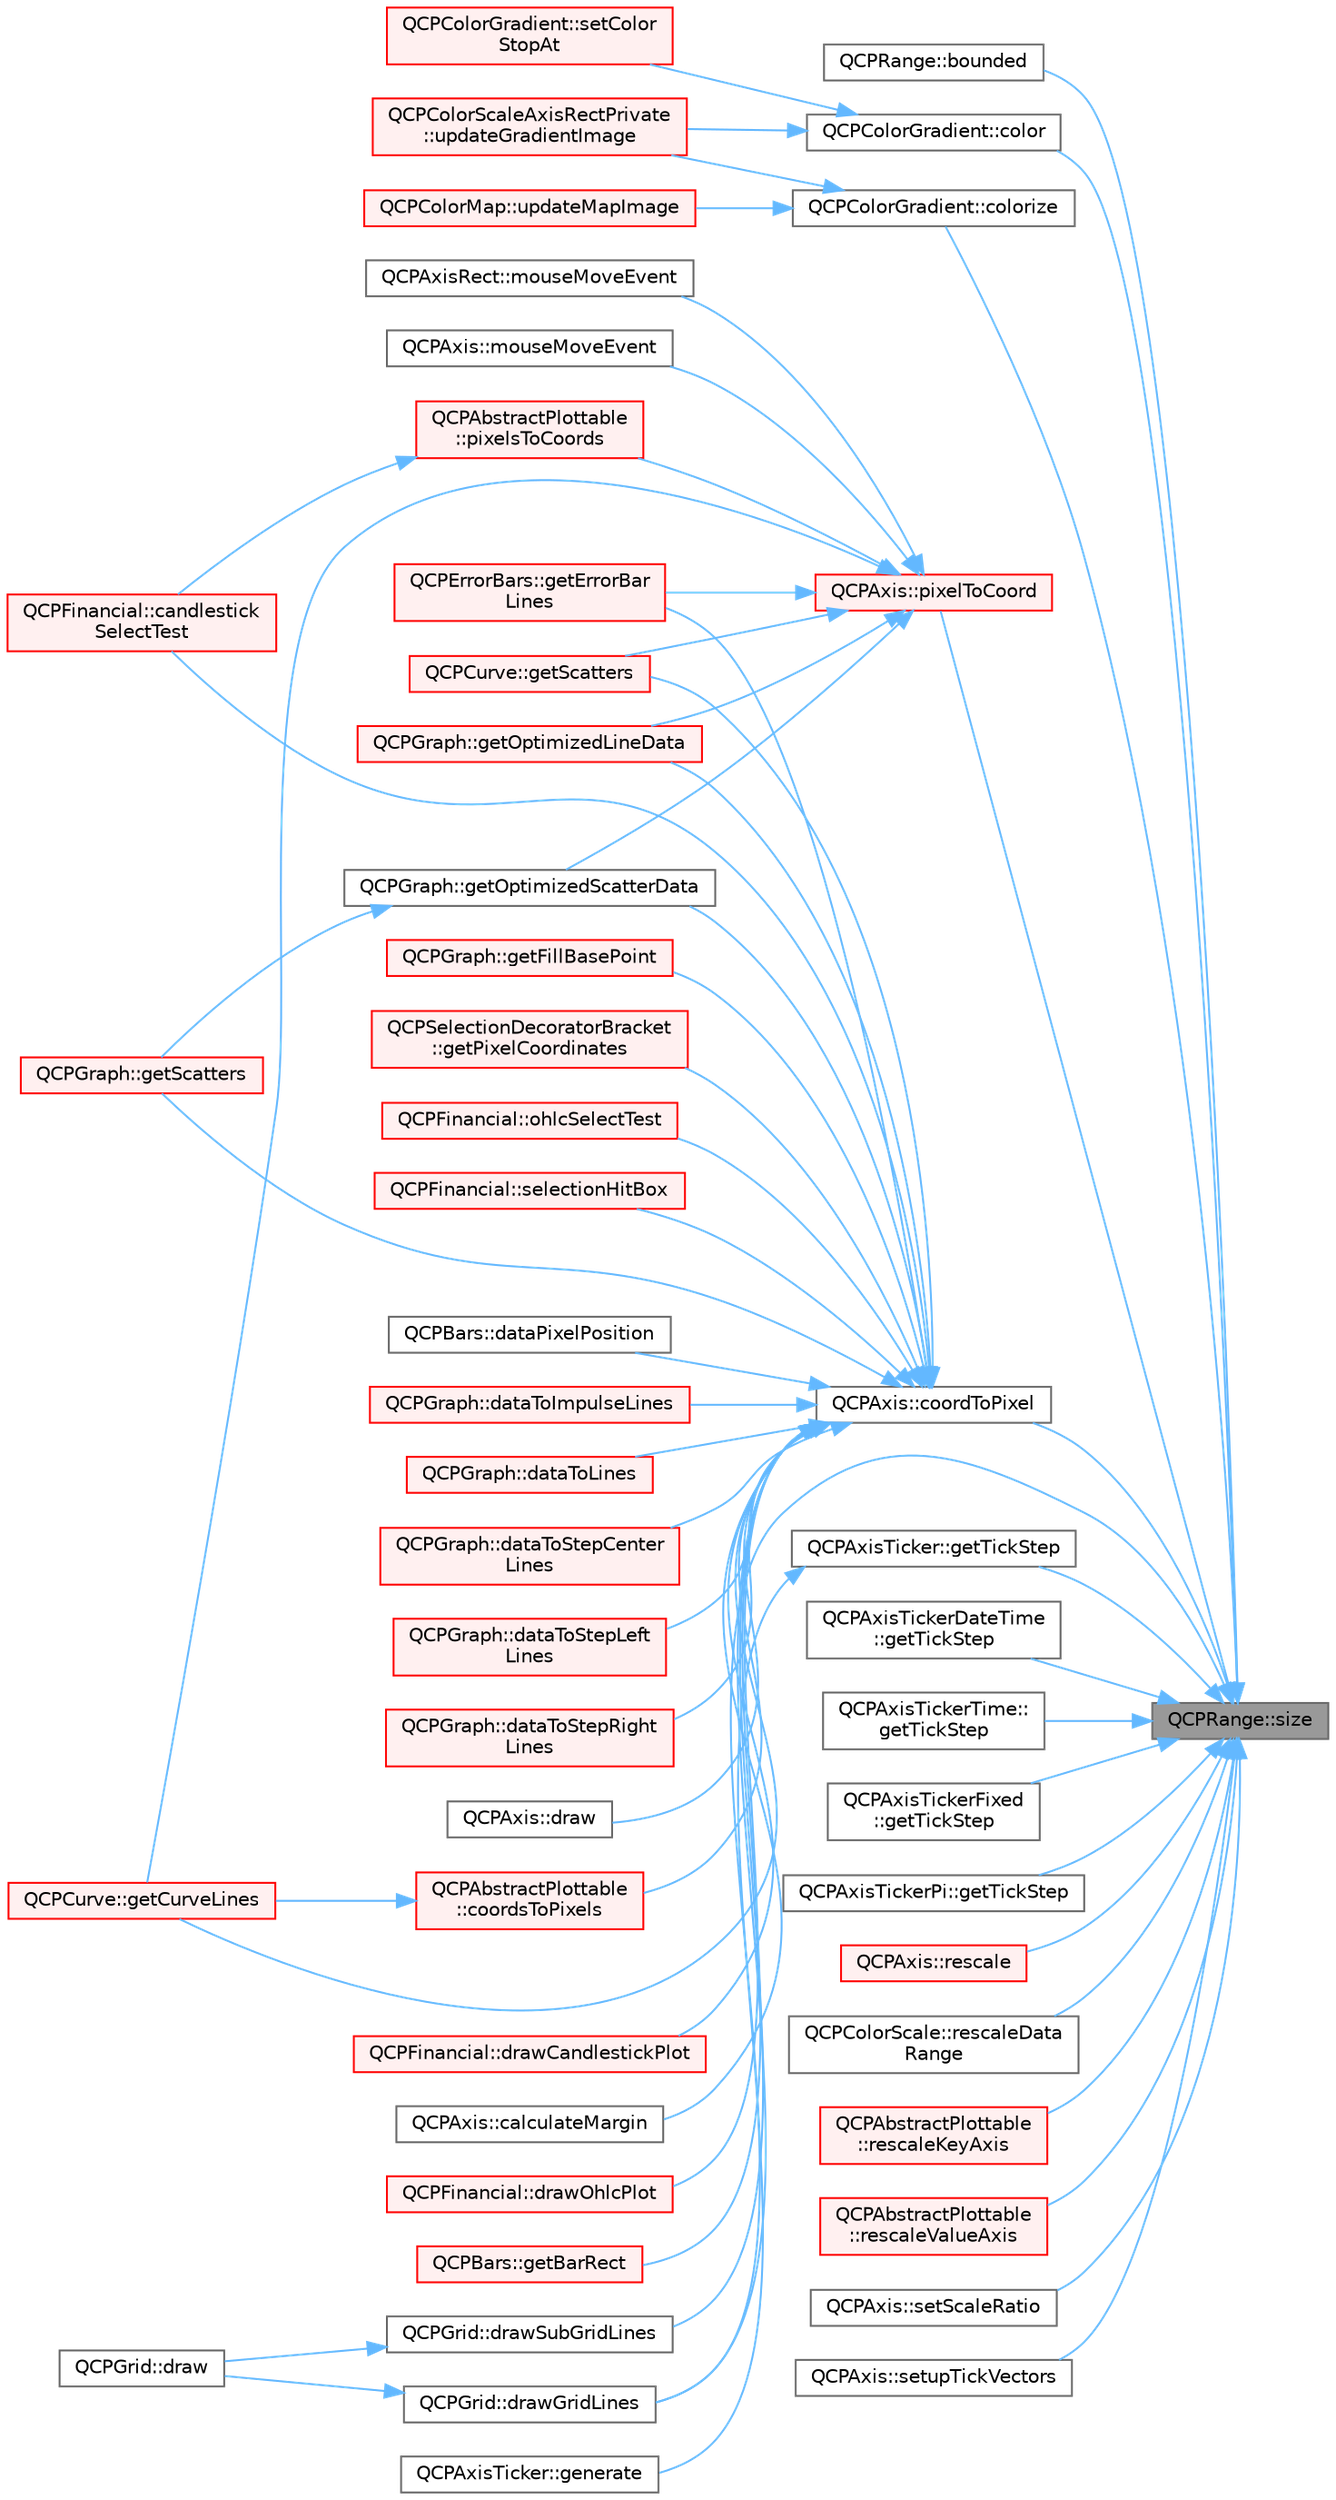 digraph "QCPRange::size"
{
 // LATEX_PDF_SIZE
  bgcolor="transparent";
  edge [fontname=Helvetica,fontsize=10,labelfontname=Helvetica,labelfontsize=10];
  node [fontname=Helvetica,fontsize=10,shape=box,height=0.2,width=0.4];
  rankdir="RL";
  Node1 [label="QCPRange::size",height=0.2,width=0.4,color="gray40", fillcolor="grey60", style="filled", fontcolor="black",tooltip=" "];
  Node1 -> Node2 [dir="back",color="steelblue1",style="solid"];
  Node2 [label="QCPRange::bounded",height=0.2,width=0.4,color="grey40", fillcolor="white", style="filled",URL="$class_q_c_p_range.html#a22151e18d961d762d25721211e89c2e5",tooltip=" "];
  Node1 -> Node3 [dir="back",color="steelblue1",style="solid"];
  Node3 [label="QCPColorGradient::color",height=0.2,width=0.4,color="grey40", fillcolor="white", style="filled",URL="$class_q_c_p_color_gradient.html#a0599545c859268b025d2060dea741cea",tooltip=" "];
  Node3 -> Node4 [dir="back",color="steelblue1",style="solid"];
  Node4 [label="QCPColorGradient::setColor\lStopAt",height=0.2,width=0.4,color="red", fillcolor="#FFF0F0", style="filled",URL="$class_q_c_p_color_gradient.html#a3b48be5e78079db1bb2a1188a4c3390e",tooltip=" "];
  Node3 -> Node8 [dir="back",color="steelblue1",style="solid"];
  Node8 [label="QCPColorScaleAxisRectPrivate\l::updateGradientImage",height=0.2,width=0.4,color="red", fillcolor="#FFF0F0", style="filled",URL="$class_q_c_p_color_scale_axis_rect_private.html#a73754cab312aeaddea1bfcc67cc079ac",tooltip=" "];
  Node1 -> Node10 [dir="back",color="steelblue1",style="solid"];
  Node10 [label="QCPColorGradient::colorize",height=0.2,width=0.4,color="grey40", fillcolor="white", style="filled",URL="$class_q_c_p_color_gradient.html#aaf423ceb943e177b0ed2c48c811d83dc",tooltip=" "];
  Node10 -> Node8 [dir="back",color="steelblue1",style="solid"];
  Node10 -> Node11 [dir="back",color="steelblue1",style="solid"];
  Node11 [label="QCPColorMap::updateMapImage",height=0.2,width=0.4,color="red", fillcolor="#FFF0F0", style="filled",URL="$class_q_c_p_color_map.html#a5efcea591bb5486d968af520a4d43c3a",tooltip=" "];
  Node1 -> Node14 [dir="back",color="steelblue1",style="solid"];
  Node14 [label="QCPAxis::coordToPixel",height=0.2,width=0.4,color="grey40", fillcolor="white", style="filled",URL="$class_q_c_p_axis.html#af15d1b3a7f7e9b53d759d3ccff1fe4b4",tooltip=" "];
  Node14 -> Node15 [dir="back",color="steelblue1",style="solid"];
  Node15 [label="QCPAxis::calculateMargin",height=0.2,width=0.4,color="grey40", fillcolor="white", style="filled",URL="$class_q_c_p_axis.html#a47bdb0a55de6759489ee47665199aebb",tooltip=" "];
  Node14 -> Node16 [dir="back",color="steelblue1",style="solid"];
  Node16 [label="QCPFinancial::candlestick\lSelectTest",height=0.2,width=0.4,color="red", fillcolor="#FFF0F0", style="filled",URL="$class_q_c_p_financial.html#a9783e91a33fd08a402b1a3821d43e471",tooltip=" "];
  Node14 -> Node18 [dir="back",color="steelblue1",style="solid"];
  Node18 [label="QCPAbstractPlottable\l::coordsToPixels",height=0.2,width=0.4,color="red", fillcolor="#FFF0F0", style="filled",URL="$class_q_c_p_abstract_plottable.html#a7ad84a36472441cf1f555c5683d0da93",tooltip=" "];
  Node18 -> Node21 [dir="back",color="steelblue1",style="solid"];
  Node21 [label="QCPCurve::getCurveLines",height=0.2,width=0.4,color="red", fillcolor="#FFF0F0", style="filled",URL="$class_q_c_p_curve.html#aefca1e5127fae2d7ff65b9e921637c58",tooltip=" "];
  Node14 -> Node34 [dir="back",color="steelblue1",style="solid"];
  Node34 [label="QCPBars::dataPixelPosition",height=0.2,width=0.4,color="grey40", fillcolor="white", style="filled",URL="$class_q_c_p_bars.html#a55cdaf565cd3384158d1f7f89533bc2d",tooltip=" "];
  Node14 -> Node35 [dir="back",color="steelblue1",style="solid"];
  Node35 [label="QCPGraph::dataToImpulseLines",height=0.2,width=0.4,color="red", fillcolor="#FFF0F0", style="filled",URL="$class_q_c_p_graph.html#a2a958a5c6a6e1e4a03556be88b6fe37e",tooltip=" "];
  Node14 -> Node38 [dir="back",color="steelblue1",style="solid"];
  Node38 [label="QCPGraph::dataToLines",height=0.2,width=0.4,color="red", fillcolor="#FFF0F0", style="filled",URL="$class_q_c_p_graph.html#a0085ee728fdd72a827c1e6ced4476363",tooltip=" "];
  Node14 -> Node39 [dir="back",color="steelblue1",style="solid"];
  Node39 [label="QCPGraph::dataToStepCenter\lLines",height=0.2,width=0.4,color="red", fillcolor="#FFF0F0", style="filled",URL="$class_q_c_p_graph.html#a238116f1898c49cb8209d61707b5b367",tooltip=" "];
  Node14 -> Node40 [dir="back",color="steelblue1",style="solid"];
  Node40 [label="QCPGraph::dataToStepLeft\lLines",height=0.2,width=0.4,color="red", fillcolor="#FFF0F0", style="filled",URL="$class_q_c_p_graph.html#a1f3e9e41fc67538c4940c74665840474",tooltip=" "];
  Node14 -> Node41 [dir="back",color="steelblue1",style="solid"];
  Node41 [label="QCPGraph::dataToStepRight\lLines",height=0.2,width=0.4,color="red", fillcolor="#FFF0F0", style="filled",URL="$class_q_c_p_graph.html#ab1fb6cb91d24a854f85bf54200f6d101",tooltip=" "];
  Node14 -> Node42 [dir="back",color="steelblue1",style="solid"];
  Node42 [label="QCPAxis::draw",height=0.2,width=0.4,color="grey40", fillcolor="white", style="filled",URL="$class_q_c_p_axis.html#ac15ebb4225ca5212d8e5fffae481bc9b",tooltip=" "];
  Node14 -> Node43 [dir="back",color="steelblue1",style="solid"];
  Node43 [label="QCPFinancial::drawCandlestickPlot",height=0.2,width=0.4,color="red", fillcolor="#FFF0F0", style="filled",URL="$class_q_c_p_financial.html#ade6b703369d8acb3bfa0b8e244df4b06",tooltip=" "];
  Node14 -> Node45 [dir="back",color="steelblue1",style="solid"];
  Node45 [label="QCPGrid::drawGridLines",height=0.2,width=0.4,color="grey40", fillcolor="white", style="filled",URL="$class_q_c_p_grid.html#aee4e95d54acabbe298d6dda0dd86c0a4",tooltip=" "];
  Node45 -> Node46 [dir="back",color="steelblue1",style="solid"];
  Node46 [label="QCPGrid::draw",height=0.2,width=0.4,color="grey40", fillcolor="white", style="filled",URL="$class_q_c_p_grid.html#aad9a312d998e2d170956334d4cb80be2",tooltip=" "];
  Node14 -> Node47 [dir="back",color="steelblue1",style="solid"];
  Node47 [label="QCPFinancial::drawOhlcPlot",height=0.2,width=0.4,color="red", fillcolor="#FFF0F0", style="filled",URL="$class_q_c_p_financial.html#a2c77aab636f6bce6e0407b3f94e90d08",tooltip=" "];
  Node14 -> Node48 [dir="back",color="steelblue1",style="solid"];
  Node48 [label="QCPGrid::drawSubGridLines",height=0.2,width=0.4,color="grey40", fillcolor="white", style="filled",URL="$class_q_c_p_grid.html#a751ce8aef815bcc9193432a30c8b6b6e",tooltip=" "];
  Node48 -> Node46 [dir="back",color="steelblue1",style="solid"];
  Node14 -> Node49 [dir="back",color="steelblue1",style="solid"];
  Node49 [label="QCPBars::getBarRect",height=0.2,width=0.4,color="red", fillcolor="#FFF0F0", style="filled",URL="$class_q_c_p_bars.html#a01b87e38e5d5089d214646d2af7896ea",tooltip=" "];
  Node14 -> Node21 [dir="back",color="steelblue1",style="solid"];
  Node14 -> Node54 [dir="back",color="steelblue1",style="solid"];
  Node54 [label="QCPErrorBars::getErrorBar\lLines",height=0.2,width=0.4,color="red", fillcolor="#FFF0F0", style="filled",URL="$class_q_c_p_error_bars.html#abeea5ff0d66732bbfc9b74869d8c552e",tooltip=" "];
  Node14 -> Node59 [dir="back",color="steelblue1",style="solid"];
  Node59 [label="QCPGraph::getFillBasePoint",height=0.2,width=0.4,color="red", fillcolor="#FFF0F0", style="filled",URL="$class_q_c_p_graph.html#a13f2c756f3114703159c2e604783e208",tooltip=" "];
  Node14 -> Node62 [dir="back",color="steelblue1",style="solid"];
  Node62 [label="QCPGraph::getOptimizedLineData",height=0.2,width=0.4,color="red", fillcolor="#FFF0F0", style="filled",URL="$class_q_c_p_graph.html#a1fed1c9d627d9d3b49a6206cc2e60fe1",tooltip=" "];
  Node14 -> Node63 [dir="back",color="steelblue1",style="solid"];
  Node63 [label="QCPGraph::getOptimizedScatterData",height=0.2,width=0.4,color="grey40", fillcolor="white", style="filled",URL="$class_q_c_p_graph.html#a5423245898537e375b9364cf26e89aea",tooltip=" "];
  Node63 -> Node64 [dir="back",color="steelblue1",style="solid"];
  Node64 [label="QCPGraph::getScatters",height=0.2,width=0.4,color="red", fillcolor="#FFF0F0", style="filled",URL="$class_q_c_p_graph.html#a9d7ba5904fdcaca413222335d4b283c3",tooltip=" "];
  Node14 -> Node65 [dir="back",color="steelblue1",style="solid"];
  Node65 [label="QCPSelectionDecoratorBracket\l::getPixelCoordinates",height=0.2,width=0.4,color="red", fillcolor="#FFF0F0", style="filled",URL="$class_q_c_p_selection_decorator_bracket.html#a9925ed667e8a645fcb9949bd02ee4a19",tooltip=" "];
  Node14 -> Node64 [dir="back",color="steelblue1",style="solid"];
  Node14 -> Node68 [dir="back",color="steelblue1",style="solid"];
  Node68 [label="QCPCurve::getScatters",height=0.2,width=0.4,color="red", fillcolor="#FFF0F0", style="filled",URL="$class_q_c_p_curve.html#a564c5fdc8409e3532b1322389a8434b8",tooltip=" "];
  Node14 -> Node69 [dir="back",color="steelblue1",style="solid"];
  Node69 [label="QCPFinancial::ohlcSelectTest",height=0.2,width=0.4,color="red", fillcolor="#FFF0F0", style="filled",URL="$class_q_c_p_financial.html#a2bf2228cc443eb5fb11ec3ea3902859c",tooltip=" "];
  Node14 -> Node70 [dir="back",color="steelblue1",style="solid"];
  Node70 [label="QCPFinancial::selectionHitBox",height=0.2,width=0.4,color="red", fillcolor="#FFF0F0", style="filled",URL="$class_q_c_p_financial.html#afbe9e8cb0de3e9e789a9668b29cad098",tooltip=" "];
  Node1 -> Node45 [dir="back",color="steelblue1",style="solid"];
  Node1 -> Node72 [dir="back",color="steelblue1",style="solid"];
  Node72 [label="QCPAxisTicker::getTickStep",height=0.2,width=0.4,color="grey40", fillcolor="white", style="filled",URL="$class_q_c_p_axis_ticker.html#a910d69bcec2de37e92d8d4e1ecf201e2",tooltip=" "];
  Node72 -> Node73 [dir="back",color="steelblue1",style="solid"];
  Node73 [label="QCPAxisTicker::generate",height=0.2,width=0.4,color="grey40", fillcolor="white", style="filled",URL="$class_q_c_p_axis_ticker.html#aefbd11725678ca824add8cf926cbc856",tooltip=" "];
  Node1 -> Node74 [dir="back",color="steelblue1",style="solid"];
  Node74 [label="QCPAxisTickerDateTime\l::getTickStep",height=0.2,width=0.4,color="grey40", fillcolor="white", style="filled",URL="$class_q_c_p_axis_ticker_date_time.html#a0560c14a3f87bb99ab136aca8321b32a",tooltip=" "];
  Node1 -> Node75 [dir="back",color="steelblue1",style="solid"];
  Node75 [label="QCPAxisTickerTime::\lgetTickStep",height=0.2,width=0.4,color="grey40", fillcolor="white", style="filled",URL="$class_q_c_p_axis_ticker_time.html#a5615064642090fe193797caea8b98cb4",tooltip=" "];
  Node1 -> Node76 [dir="back",color="steelblue1",style="solid"];
  Node76 [label="QCPAxisTickerFixed\l::getTickStep",height=0.2,width=0.4,color="grey40", fillcolor="white", style="filled",URL="$class_q_c_p_axis_ticker_fixed.html#a9e99da01ab92a86aed415eef32fed13a",tooltip=" "];
  Node1 -> Node77 [dir="back",color="steelblue1",style="solid"];
  Node77 [label="QCPAxisTickerPi::getTickStep",height=0.2,width=0.4,color="grey40", fillcolor="white", style="filled",URL="$class_q_c_p_axis_ticker_pi.html#a55301f0072983bd2d7c131a24e1779e7",tooltip=" "];
  Node1 -> Node78 [dir="back",color="steelblue1",style="solid"];
  Node78 [label="QCPAxis::pixelToCoord",height=0.2,width=0.4,color="red", fillcolor="#FFF0F0", style="filled",URL="$class_q_c_p_axis.html#a536ef8f624cac59b6b6fdcb495723c57",tooltip=" "];
  Node78 -> Node21 [dir="back",color="steelblue1",style="solid"];
  Node78 -> Node54 [dir="back",color="steelblue1",style="solid"];
  Node78 -> Node62 [dir="back",color="steelblue1",style="solid"];
  Node78 -> Node63 [dir="back",color="steelblue1",style="solid"];
  Node78 -> Node68 [dir="back",color="steelblue1",style="solid"];
  Node78 -> Node79 [dir="back",color="steelblue1",style="solid"];
  Node79 [label="QCPAxis::mouseMoveEvent",height=0.2,width=0.4,color="grey40", fillcolor="white", style="filled",URL="$class_q_c_p_axis.html#a2a89a13440eec099fc2327c2672be0cd",tooltip=" "];
  Node78 -> Node80 [dir="back",color="steelblue1",style="solid"];
  Node80 [label="QCPAxisRect::mouseMoveEvent",height=0.2,width=0.4,color="grey40", fillcolor="white", style="filled",URL="$class_q_c_p_axis_rect.html#a9cd27ad8c5cfb49aefd9dbb30def4beb",tooltip=" "];
  Node78 -> Node81 [dir="back",color="steelblue1",style="solid"];
  Node81 [label="QCPAbstractPlottable\l::pixelsToCoords",height=0.2,width=0.4,color="red", fillcolor="#FFF0F0", style="filled",URL="$class_q_c_p_abstract_plottable.html#a3903c1120ab5c27e7fa46b597ef267bd",tooltip=" "];
  Node81 -> Node16 [dir="back",color="steelblue1",style="solid"];
  Node1 -> Node87 [dir="back",color="steelblue1",style="solid"];
  Node87 [label="QCPAxis::rescale",height=0.2,width=0.4,color="red", fillcolor="#FFF0F0", style="filled",URL="$class_q_c_p_axis.html#a499345f02ebce4b23d8ccec96e58daa9",tooltip=" "];
  Node1 -> Node89 [dir="back",color="steelblue1",style="solid"];
  Node89 [label="QCPColorScale::rescaleData\lRange",height=0.2,width=0.4,color="grey40", fillcolor="white", style="filled",URL="$class_q_c_p_color_scale.html#a425983db4478543924ddbd04ea20a356",tooltip=" "];
  Node1 -> Node90 [dir="back",color="steelblue1",style="solid"];
  Node90 [label="QCPAbstractPlottable\l::rescaleKeyAxis",height=0.2,width=0.4,color="red", fillcolor="#FFF0F0", style="filled",URL="$class_q_c_p_abstract_plottable.html#ae96b83c961e257da116c6acf9c7da308",tooltip=" "];
  Node1 -> Node92 [dir="back",color="steelblue1",style="solid"];
  Node92 [label="QCPAbstractPlottable\l::rescaleValueAxis",height=0.2,width=0.4,color="red", fillcolor="#FFF0F0", style="filled",URL="$class_q_c_p_abstract_plottable.html#a714eaf36b12434cd71846215504db82e",tooltip=" "];
  Node1 -> Node93 [dir="back",color="steelblue1",style="solid"];
  Node93 [label="QCPAxis::setScaleRatio",height=0.2,width=0.4,color="grey40", fillcolor="white", style="filled",URL="$class_q_c_p_axis.html#af4bbd446dcaee5a83ac30ce9bcd6e125",tooltip=" "];
  Node1 -> Node94 [dir="back",color="steelblue1",style="solid"];
  Node94 [label="QCPAxis::setupTickVectors",height=0.2,width=0.4,color="grey40", fillcolor="white", style="filled",URL="$class_q_c_p_axis.html#a57d9e961bae7d62f5b4e1f143e660c78",tooltip=" "];
}
